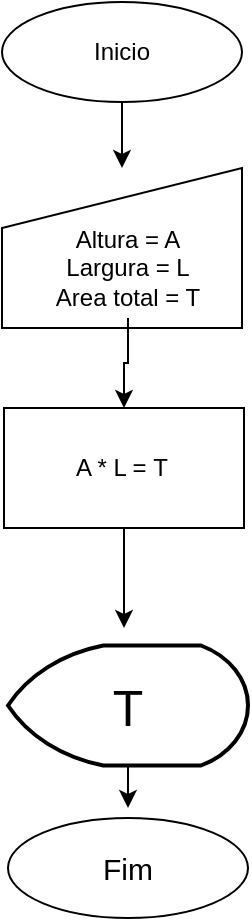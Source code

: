<mxfile version="20.8.10" type="device" pages="10"><diagram name="Exe: 1" id="74e2e168-ea6b-b213-b513-2b3c1d86103e"><mxGraphModel dx="1104" dy="509" grid="1" gridSize="10" guides="1" tooltips="1" connect="1" arrows="1" fold="1" page="1" pageScale="1" pageWidth="1100" pageHeight="850" background="none" math="0" shadow="0"><root><mxCell id="0"/><mxCell id="1" parent="0"/><mxCell id="bagkyBzuiw3Pg65J8tsZ-1" value="" style="ellipse;whiteSpace=wrap;html=1;" parent="1" vertex="1"><mxGeometry x="359" y="17" width="120" height="50" as="geometry"/></mxCell><mxCell id="bagkyBzuiw3Pg65J8tsZ-6" style="edgeStyle=orthogonalEdgeStyle;rounded=0;orthogonalLoop=1;jettySize=auto;html=1;" parent="1" edge="1"><mxGeometry relative="1" as="geometry"><mxPoint x="419" y="100" as="targetPoint"/><mxPoint x="419" y="67" as="sourcePoint"/></mxGeometry></mxCell><mxCell id="bagkyBzuiw3Pg65J8tsZ-4" value="Inicio" style="text;strokeColor=none;align=center;fillColor=none;html=1;verticalAlign=middle;whiteSpace=wrap;rounded=0;" parent="1" vertex="1"><mxGeometry x="389" y="27" width="60" height="30" as="geometry"/></mxCell><mxCell id="bagkyBzuiw3Pg65J8tsZ-5" value="&lt;br&gt;" style="shape=manualInput;whiteSpace=wrap;html=1;" parent="1" vertex="1"><mxGeometry x="359" y="100" width="120" height="80" as="geometry"/></mxCell><mxCell id="bagkyBzuiw3Pg65J8tsZ-9" style="edgeStyle=orthogonalEdgeStyle;rounded=0;orthogonalLoop=1;jettySize=auto;html=1;entryX=0.5;entryY=0;entryDx=0;entryDy=0;" parent="1" source="bagkyBzuiw3Pg65J8tsZ-7" target="bagkyBzuiw3Pg65J8tsZ-8" edge="1"><mxGeometry relative="1" as="geometry"/></mxCell><mxCell id="bagkyBzuiw3Pg65J8tsZ-7" value="Altura = A&lt;br&gt;Largura = L&lt;br&gt;Area total = T" style="text;strokeColor=none;align=center;fillColor=none;html=1;verticalAlign=middle;whiteSpace=wrap;rounded=0;" parent="1" vertex="1"><mxGeometry x="384" y="125" width="76" height="50" as="geometry"/></mxCell><mxCell id="bagkyBzuiw3Pg65J8tsZ-15" style="edgeStyle=orthogonalEdgeStyle;rounded=0;orthogonalLoop=1;jettySize=auto;html=1;fontSize=25;" parent="1" source="bagkyBzuiw3Pg65J8tsZ-8" edge="1"><mxGeometry relative="1" as="geometry"><mxPoint x="420" y="330" as="targetPoint"/></mxGeometry></mxCell><mxCell id="bagkyBzuiw3Pg65J8tsZ-8" value="" style="rounded=0;whiteSpace=wrap;html=1;" parent="1" vertex="1"><mxGeometry x="360" y="220" width="120" height="60" as="geometry"/></mxCell><mxCell id="bagkyBzuiw3Pg65J8tsZ-11" value="A * L =&amp;nbsp;T" style="text;strokeColor=none;align=center;fillColor=none;html=1;verticalAlign=middle;whiteSpace=wrap;rounded=0;" parent="1" vertex="1"><mxGeometry x="379" y="227.5" width="80" height="45" as="geometry"/></mxCell><mxCell id="pa647yddZO5Rb55Jh_Ok-3" style="edgeStyle=orthogonalEdgeStyle;rounded=0;orthogonalLoop=1;jettySize=auto;html=1;exitX=0.5;exitY=1;exitDx=0;exitDy=0;exitPerimeter=0;fontSize=15;" parent="1" source="bagkyBzuiw3Pg65J8tsZ-12" edge="1"><mxGeometry relative="1" as="geometry"><mxPoint x="422" y="420" as="targetPoint"/></mxGeometry></mxCell><mxCell id="bagkyBzuiw3Pg65J8tsZ-12" value="" style="strokeWidth=2;html=1;shape=mxgraph.flowchart.display;whiteSpace=wrap;" parent="1" vertex="1"><mxGeometry x="362" y="338.75" width="120" height="60" as="geometry"/></mxCell><mxCell id="bagkyBzuiw3Pg65J8tsZ-13" value="T" style="text;strokeColor=none;align=center;fillColor=none;html=1;verticalAlign=middle;whiteSpace=wrap;rounded=0;fontSize=25;" parent="1" vertex="1"><mxGeometry x="368" y="350" width="108" height="37.5" as="geometry"/></mxCell><mxCell id="bagkyBzuiw3Pg65J8tsZ-17" value="" style="ellipse;whiteSpace=wrap;html=1;fontSize=25;" parent="1" vertex="1"><mxGeometry x="362" y="425" width="120" height="50" as="geometry"/></mxCell><mxCell id="bagkyBzuiw3Pg65J8tsZ-18" value="Fim" style="text;strokeColor=none;align=center;fillColor=none;html=1;verticalAlign=middle;whiteSpace=wrap;rounded=0;fontSize=15;" parent="1" vertex="1"><mxGeometry x="392" y="435" width="60" height="30" as="geometry"/></mxCell></root></mxGraphModel></diagram><diagram name="Exe:2" id="jEGWFot2gE9kQyP9uKTZ"><mxGraphModel dx="1104" dy="509" grid="1" gridSize="10" guides="1" tooltips="1" connect="1" arrows="1" fold="1" page="1" pageScale="1" pageWidth="1100" pageHeight="850" background="none" math="0" shadow="0"><root><mxCell id="2Ncdl0qhsY4vyxEYNhfV-0"/><mxCell id="2Ncdl0qhsY4vyxEYNhfV-1" parent="2Ncdl0qhsY4vyxEYNhfV-0"/><mxCell id="2Ncdl0qhsY4vyxEYNhfV-2" value="" style="ellipse;whiteSpace=wrap;html=1;" parent="2Ncdl0qhsY4vyxEYNhfV-1" vertex="1"><mxGeometry x="359" y="17" width="120" height="50" as="geometry"/></mxCell><mxCell id="2Ncdl0qhsY4vyxEYNhfV-3" style="edgeStyle=orthogonalEdgeStyle;rounded=0;orthogonalLoop=1;jettySize=auto;html=1;" parent="2Ncdl0qhsY4vyxEYNhfV-1" edge="1"><mxGeometry relative="1" as="geometry"><mxPoint x="419" y="100" as="targetPoint"/><mxPoint x="419" y="67" as="sourcePoint"/></mxGeometry></mxCell><mxCell id="2Ncdl0qhsY4vyxEYNhfV-4" value="Inicio" style="text;strokeColor=none;align=center;fillColor=none;html=1;verticalAlign=middle;whiteSpace=wrap;rounded=0;" parent="2Ncdl0qhsY4vyxEYNhfV-1" vertex="1"><mxGeometry x="389" y="27" width="60" height="30" as="geometry"/></mxCell><mxCell id="2Ncdl0qhsY4vyxEYNhfV-5" value="&lt;br&gt;" style="shape=manualInput;whiteSpace=wrap;html=1;" parent="2Ncdl0qhsY4vyxEYNhfV-1" vertex="1"><mxGeometry x="359" y="100" width="120" height="80" as="geometry"/></mxCell><mxCell id="2Ncdl0qhsY4vyxEYNhfV-6" style="edgeStyle=orthogonalEdgeStyle;rounded=0;orthogonalLoop=1;jettySize=auto;html=1;entryX=0.5;entryY=0;entryDx=0;entryDy=0;" parent="2Ncdl0qhsY4vyxEYNhfV-1" source="2Ncdl0qhsY4vyxEYNhfV-7" target="2Ncdl0qhsY4vyxEYNhfV-9" edge="1"><mxGeometry relative="1" as="geometry"/></mxCell><mxCell id="2Ncdl0qhsY4vyxEYNhfV-7" value="Cavalo = C&lt;br&gt;Ferradura = F" style="text;strokeColor=none;align=center;fillColor=none;html=1;verticalAlign=middle;whiteSpace=wrap;rounded=0;" parent="2Ncdl0qhsY4vyxEYNhfV-1" vertex="1"><mxGeometry x="384" y="125" width="76" height="50" as="geometry"/></mxCell><mxCell id="2Ncdl0qhsY4vyxEYNhfV-8" style="edgeStyle=orthogonalEdgeStyle;rounded=0;orthogonalLoop=1;jettySize=auto;html=1;fontSize=25;" parent="2Ncdl0qhsY4vyxEYNhfV-1" source="2Ncdl0qhsY4vyxEYNhfV-9" edge="1"><mxGeometry relative="1" as="geometry"><mxPoint x="420" y="330" as="targetPoint"/></mxGeometry></mxCell><mxCell id="2Ncdl0qhsY4vyxEYNhfV-9" value="" style="rounded=0;whiteSpace=wrap;html=1;" parent="2Ncdl0qhsY4vyxEYNhfV-1" vertex="1"><mxGeometry x="360" y="220" width="120" height="60" as="geometry"/></mxCell><mxCell id="2Ncdl0qhsY4vyxEYNhfV-10" value="F = 4 * C" style="text;strokeColor=none;align=center;fillColor=none;html=1;verticalAlign=middle;whiteSpace=wrap;rounded=0;" parent="2Ncdl0qhsY4vyxEYNhfV-1" vertex="1"><mxGeometry x="379" y="227.5" width="80" height="45" as="geometry"/></mxCell><mxCell id="utS-F6L4xx30omIAT91t-0" style="edgeStyle=orthogonalEdgeStyle;rounded=0;orthogonalLoop=1;jettySize=auto;html=1;exitX=0.5;exitY=1;exitDx=0;exitDy=0;exitPerimeter=0;entryX=0.5;entryY=0;entryDx=0;entryDy=0;fontSize=15;" parent="2Ncdl0qhsY4vyxEYNhfV-1" source="2Ncdl0qhsY4vyxEYNhfV-11" target="2Ncdl0qhsY4vyxEYNhfV-13" edge="1"><mxGeometry relative="1" as="geometry"/></mxCell><mxCell id="2Ncdl0qhsY4vyxEYNhfV-11" value="" style="strokeWidth=2;html=1;shape=mxgraph.flowchart.display;whiteSpace=wrap;" parent="2Ncdl0qhsY4vyxEYNhfV-1" vertex="1"><mxGeometry x="362" y="338.75" width="120" height="60" as="geometry"/></mxCell><mxCell id="2Ncdl0qhsY4vyxEYNhfV-12" value="F" style="text;strokeColor=none;align=center;fillColor=none;html=1;verticalAlign=middle;whiteSpace=wrap;rounded=0;fontSize=25;" parent="2Ncdl0qhsY4vyxEYNhfV-1" vertex="1"><mxGeometry x="368" y="350" width="108" height="37.5" as="geometry"/></mxCell><mxCell id="2Ncdl0qhsY4vyxEYNhfV-13" value="" style="ellipse;whiteSpace=wrap;html=1;fontSize=25;" parent="2Ncdl0qhsY4vyxEYNhfV-1" vertex="1"><mxGeometry x="362" y="425" width="120" height="50" as="geometry"/></mxCell><mxCell id="2Ncdl0qhsY4vyxEYNhfV-14" value="Fim" style="text;strokeColor=none;align=center;fillColor=none;html=1;verticalAlign=middle;whiteSpace=wrap;rounded=0;fontSize=15;" parent="2Ncdl0qhsY4vyxEYNhfV-1" vertex="1"><mxGeometry x="392" y="435" width="60" height="30" as="geometry"/></mxCell></root></mxGraphModel></diagram><diagram name="Exe:3" id="2d99g9OtXj_mVqv5DFop"><mxGraphModel dx="1104" dy="509" grid="1" gridSize="10" guides="1" tooltips="1" connect="1" arrows="1" fold="1" page="1" pageScale="1" pageWidth="1100" pageHeight="850" background="none" math="0" shadow="0"><root><mxCell id="9idzjBJLNEfDM-dKZWqv-0"/><mxCell id="9idzjBJLNEfDM-dKZWqv-1" parent="9idzjBJLNEfDM-dKZWqv-0"/><mxCell id="9idzjBJLNEfDM-dKZWqv-2" value="" style="ellipse;whiteSpace=wrap;html=1;" parent="9idzjBJLNEfDM-dKZWqv-1" vertex="1"><mxGeometry x="359" y="17" width="120" height="50" as="geometry"/></mxCell><mxCell id="9idzjBJLNEfDM-dKZWqv-3" style="edgeStyle=orthogonalEdgeStyle;rounded=0;orthogonalLoop=1;jettySize=auto;html=1;" parent="9idzjBJLNEfDM-dKZWqv-1" edge="1"><mxGeometry relative="1" as="geometry"><mxPoint x="419" y="100" as="targetPoint"/><mxPoint x="419" y="67" as="sourcePoint"/></mxGeometry></mxCell><mxCell id="9idzjBJLNEfDM-dKZWqv-4" value="Inicio" style="text;strokeColor=none;align=center;fillColor=none;html=1;verticalAlign=middle;whiteSpace=wrap;rounded=0;" parent="9idzjBJLNEfDM-dKZWqv-1" vertex="1"><mxGeometry x="389" y="27" width="60" height="30" as="geometry"/></mxCell><mxCell id="9idzjBJLNEfDM-dKZWqv-5" value="&lt;br&gt;" style="shape=manualInput;whiteSpace=wrap;html=1;" parent="9idzjBJLNEfDM-dKZWqv-1" vertex="1"><mxGeometry x="359" y="100" width="120" height="80" as="geometry"/></mxCell><mxCell id="9idzjBJLNEfDM-dKZWqv-6" style="edgeStyle=orthogonalEdgeStyle;rounded=0;orthogonalLoop=1;jettySize=auto;html=1;entryX=0.5;entryY=0;entryDx=0;entryDy=0;" parent="9idzjBJLNEfDM-dKZWqv-1" source="9idzjBJLNEfDM-dKZWqv-7" target="9idzjBJLNEfDM-dKZWqv-9" edge="1"><mxGeometry relative="1" as="geometry"/></mxCell><mxCell id="9idzjBJLNEfDM-dKZWqv-7" value="Dias = D&lt;br&gt;Anos = A&lt;br&gt;Variável = V" style="text;strokeColor=none;align=center;fillColor=none;html=1;verticalAlign=middle;whiteSpace=wrap;rounded=0;" parent="9idzjBJLNEfDM-dKZWqv-1" vertex="1"><mxGeometry x="384" y="125" width="76" height="50" as="geometry"/></mxCell><mxCell id="9idzjBJLNEfDM-dKZWqv-8" style="edgeStyle=orthogonalEdgeStyle;rounded=0;orthogonalLoop=1;jettySize=auto;html=1;fontSize=25;" parent="9idzjBJLNEfDM-dKZWqv-1" source="9idzjBJLNEfDM-dKZWqv-9" edge="1"><mxGeometry relative="1" as="geometry"><mxPoint x="420" y="330" as="targetPoint"/></mxGeometry></mxCell><mxCell id="9idzjBJLNEfDM-dKZWqv-9" value="" style="rounded=0;whiteSpace=wrap;html=1;" parent="9idzjBJLNEfDM-dKZWqv-1" vertex="1"><mxGeometry x="360" y="220" width="120" height="60" as="geometry"/></mxCell><mxCell id="9idzjBJLNEfDM-dKZWqv-10" value="A&amp;nbsp; = 365 * V&amp;nbsp;" style="text;strokeColor=none;align=center;fillColor=none;html=1;verticalAlign=middle;whiteSpace=wrap;rounded=0;" parent="9idzjBJLNEfDM-dKZWqv-1" vertex="1"><mxGeometry x="379" y="227.5" width="80" height="45" as="geometry"/></mxCell><mxCell id="rTfekCOQUxYyhui4VgSF-0" style="edgeStyle=orthogonalEdgeStyle;rounded=0;orthogonalLoop=1;jettySize=auto;html=1;exitX=0.5;exitY=1;exitDx=0;exitDy=0;exitPerimeter=0;fontSize=15;" parent="9idzjBJLNEfDM-dKZWqv-1" source="9idzjBJLNEfDM-dKZWqv-11" edge="1"><mxGeometry relative="1" as="geometry"><mxPoint x="422" y="420" as="targetPoint"/></mxGeometry></mxCell><mxCell id="9idzjBJLNEfDM-dKZWqv-11" value="" style="strokeWidth=2;html=1;shape=mxgraph.flowchart.display;whiteSpace=wrap;" parent="9idzjBJLNEfDM-dKZWqv-1" vertex="1"><mxGeometry x="362" y="338.75" width="120" height="60" as="geometry"/></mxCell><mxCell id="9idzjBJLNEfDM-dKZWqv-12" value="A" style="text;strokeColor=none;align=center;fillColor=none;html=1;verticalAlign=middle;whiteSpace=wrap;rounded=0;fontSize=25;" parent="9idzjBJLNEfDM-dKZWqv-1" vertex="1"><mxGeometry x="368" y="350" width="108" height="37.5" as="geometry"/></mxCell><mxCell id="9idzjBJLNEfDM-dKZWqv-13" value="" style="ellipse;whiteSpace=wrap;html=1;fontSize=25;" parent="9idzjBJLNEfDM-dKZWqv-1" vertex="1"><mxGeometry x="362" y="425" width="120" height="50" as="geometry"/></mxCell><mxCell id="9idzjBJLNEfDM-dKZWqv-14" value="Fim" style="text;strokeColor=none;align=center;fillColor=none;html=1;verticalAlign=middle;whiteSpace=wrap;rounded=0;fontSize=15;" parent="9idzjBJLNEfDM-dKZWqv-1" vertex="1"><mxGeometry x="392" y="435" width="60" height="30" as="geometry"/></mxCell></root></mxGraphModel></diagram><diagram name="Exe:4" id="RqjlknpezorTjLmVOXs7"><mxGraphModel dx="1104" dy="1359" grid="1" gridSize="10" guides="1" tooltips="1" connect="1" arrows="1" fold="1" page="1" pageScale="1" pageWidth="1100" pageHeight="850" background="none" math="0" shadow="0"><root><mxCell id="NFvLZRjrH8Bjjrt7BQSO-0"/><mxCell id="NFvLZRjrH8Bjjrt7BQSO-1" parent="NFvLZRjrH8Bjjrt7BQSO-0"/><mxCell id="NFvLZRjrH8Bjjrt7BQSO-2" value="" style="ellipse;whiteSpace=wrap;html=1;" parent="NFvLZRjrH8Bjjrt7BQSO-1" vertex="1"><mxGeometry x="359" y="17" width="120" height="50" as="geometry"/></mxCell><mxCell id="NFvLZRjrH8Bjjrt7BQSO-3" style="edgeStyle=orthogonalEdgeStyle;rounded=0;orthogonalLoop=1;jettySize=auto;html=1;" parent="NFvLZRjrH8Bjjrt7BQSO-1" edge="1"><mxGeometry relative="1" as="geometry"><mxPoint x="419" y="100" as="targetPoint"/><mxPoint x="419" y="67" as="sourcePoint"/></mxGeometry></mxCell><mxCell id="NFvLZRjrH8Bjjrt7BQSO-4" value="Inicio" style="text;strokeColor=none;align=center;fillColor=none;html=1;verticalAlign=middle;whiteSpace=wrap;rounded=0;" parent="NFvLZRjrH8Bjjrt7BQSO-1" vertex="1"><mxGeometry x="389" y="27" width="60" height="30" as="geometry"/></mxCell><mxCell id="NFvLZRjrH8Bjjrt7BQSO-5" value="&lt;br&gt;" style="shape=manualInput;whiteSpace=wrap;html=1;" parent="NFvLZRjrH8Bjjrt7BQSO-1" vertex="1"><mxGeometry x="359" y="100" width="120" height="80" as="geometry"/></mxCell><mxCell id="NFvLZRjrH8Bjjrt7BQSO-6" style="edgeStyle=orthogonalEdgeStyle;rounded=0;orthogonalLoop=1;jettySize=auto;html=1;entryX=0.5;entryY=0;entryDx=0;entryDy=0;" parent="NFvLZRjrH8Bjjrt7BQSO-1" source="NFvLZRjrH8Bjjrt7BQSO-7" target="NFvLZRjrH8Bjjrt7BQSO-9" edge="1"><mxGeometry relative="1" as="geometry"/></mxCell><mxCell id="NFvLZRjrH8Bjjrt7BQSO-7" value="Idade" style="text;strokeColor=none;align=center;fillColor=none;html=1;verticalAlign=middle;whiteSpace=wrap;rounded=0;" parent="NFvLZRjrH8Bjjrt7BQSO-1" vertex="1"><mxGeometry x="374" y="123" width="90" height="50" as="geometry"/></mxCell><mxCell id="NFvLZRjrH8Bjjrt7BQSO-9" value="" style="rounded=0;whiteSpace=wrap;html=1;" parent="NFvLZRjrH8Bjjrt7BQSO-1" vertex="1"><mxGeometry x="362" y="212.5" width="120" height="60" as="geometry"/></mxCell><mxCell id="GcT64NAsU7UpsxwFWggF-7" style="edgeStyle=orthogonalEdgeStyle;rounded=0;orthogonalLoop=1;jettySize=auto;html=1;fontSize=15;" parent="NFvLZRjrH8Bjjrt7BQSO-1" source="NFvLZRjrH8Bjjrt7BQSO-10" edge="1"><mxGeometry relative="1" as="geometry"><mxPoint x="422" y="310" as="targetPoint"/></mxGeometry></mxCell><mxCell id="NFvLZRjrH8Bjjrt7BQSO-10" value="D = V * I" style="text;strokeColor=none;align=center;fillColor=none;html=1;verticalAlign=middle;whiteSpace=wrap;rounded=0;" parent="NFvLZRjrH8Bjjrt7BQSO-1" vertex="1"><mxGeometry x="382" y="220" width="80" height="45" as="geometry"/></mxCell><mxCell id="GcT64NAsU7UpsxwFWggF-4" style="edgeStyle=orthogonalEdgeStyle;rounded=0;orthogonalLoop=1;jettySize=auto;html=1;fontSize=15;" parent="NFvLZRjrH8Bjjrt7BQSO-1" source="NFvLZRjrH8Bjjrt7BQSO-12" edge="1"><mxGeometry relative="1" as="geometry"><mxPoint x="419" y="530" as="targetPoint"/></mxGeometry></mxCell><mxCell id="NFvLZRjrH8Bjjrt7BQSO-12" value="" style="strokeWidth=2;html=1;shape=mxgraph.flowchart.display;whiteSpace=wrap;" parent="NFvLZRjrH8Bjjrt7BQSO-1" vertex="1"><mxGeometry x="359" y="425" width="120" height="60" as="geometry"/></mxCell><mxCell id="NFvLZRjrH8Bjjrt7BQSO-13" value="I|D|M" style="text;strokeColor=none;align=center;fillColor=none;html=1;verticalAlign=middle;whiteSpace=wrap;rounded=0;fontSize=25;" parent="NFvLZRjrH8Bjjrt7BQSO-1" vertex="1"><mxGeometry x="371" y="436.25" width="108" height="37.5" as="geometry"/></mxCell><mxCell id="NFvLZRjrH8Bjjrt7BQSO-14" value="" style="ellipse;whiteSpace=wrap;html=1;fontSize=25;" parent="NFvLZRjrH8Bjjrt7BQSO-1" vertex="1"><mxGeometry x="362" y="540" width="120" height="50" as="geometry"/></mxCell><mxCell id="NFvLZRjrH8Bjjrt7BQSO-15" value="Fim" style="text;strokeColor=none;align=center;fillColor=none;html=1;verticalAlign=middle;whiteSpace=wrap;rounded=0;fontSize=15;" parent="NFvLZRjrH8Bjjrt7BQSO-1" vertex="1"><mxGeometry x="389" y="550" width="60" height="30" as="geometry"/></mxCell><mxCell id="GcT64NAsU7UpsxwFWggF-6" style="edgeStyle=orthogonalEdgeStyle;rounded=0;orthogonalLoop=1;jettySize=auto;html=1;fontSize=15;" parent="NFvLZRjrH8Bjjrt7BQSO-1" source="GcT64NAsU7UpsxwFWggF-0" edge="1"><mxGeometry relative="1" as="geometry"><mxPoint x="431" y="420" as="targetPoint"/></mxGeometry></mxCell><mxCell id="GcT64NAsU7UpsxwFWggF-0" value="" style="rounded=0;whiteSpace=wrap;html=1;" parent="NFvLZRjrH8Bjjrt7BQSO-1" vertex="1"><mxGeometry x="371" y="320" width="120" height="60" as="geometry"/></mxCell><mxCell id="GcT64NAsU7UpsxwFWggF-3" value="M = V * I" style="text;strokeColor=none;align=center;fillColor=none;html=1;verticalAlign=middle;whiteSpace=wrap;rounded=0;fontSize=15;" parent="NFvLZRjrH8Bjjrt7BQSO-1" vertex="1"><mxGeometry x="375.5" y="335" width="111" height="30" as="geometry"/></mxCell><mxCell id="GcT64NAsU7UpsxwFWggF-8" value="&amp;nbsp;Idade = I&lt;br&gt;Meses = M&lt;br&gt;Dias = D&lt;br&gt;Variavéis = V" style="text;strokeColor=none;align=center;fillColor=none;html=1;verticalAlign=middle;whiteSpace=wrap;rounded=0;fontSize=15;" parent="NFvLZRjrH8Bjjrt7BQSO-1" vertex="1"><mxGeometry x="630" y="-10" width="160" height="140" as="geometry"/></mxCell></root></mxGraphModel></diagram><diagram name="Exe:5" id="-pSPj2C_NZFi-1-rqetA"><mxGraphModel dx="1104" dy="509" grid="1" gridSize="10" guides="1" tooltips="1" connect="1" arrows="1" fold="1" page="1" pageScale="1" pageWidth="1100" pageHeight="850" background="none" math="0" shadow="0"><root><mxCell id="aSVkTwUoU8rWfWJhmQmO-0"/><mxCell id="aSVkTwUoU8rWfWJhmQmO-1" parent="aSVkTwUoU8rWfWJhmQmO-0"/><mxCell id="aSVkTwUoU8rWfWJhmQmO-2" value="" style="ellipse;whiteSpace=wrap;html=1;" parent="aSVkTwUoU8rWfWJhmQmO-1" vertex="1"><mxGeometry x="359" y="17" width="120" height="50" as="geometry"/></mxCell><mxCell id="aSVkTwUoU8rWfWJhmQmO-3" style="edgeStyle=orthogonalEdgeStyle;rounded=0;orthogonalLoop=1;jettySize=auto;html=1;" parent="aSVkTwUoU8rWfWJhmQmO-1" edge="1"><mxGeometry relative="1" as="geometry"><mxPoint x="419" y="100" as="targetPoint"/><mxPoint x="419" y="67" as="sourcePoint"/></mxGeometry></mxCell><mxCell id="aSVkTwUoU8rWfWJhmQmO-4" value="Inicio" style="text;strokeColor=none;align=center;fillColor=none;html=1;verticalAlign=middle;whiteSpace=wrap;rounded=0;" parent="aSVkTwUoU8rWfWJhmQmO-1" vertex="1"><mxGeometry x="389" y="27" width="60" height="30" as="geometry"/></mxCell><mxCell id="G3LNBEkmbYKrpbvbXWxf-1" style="edgeStyle=orthogonalEdgeStyle;rounded=0;orthogonalLoop=1;jettySize=auto;html=1;" parent="aSVkTwUoU8rWfWJhmQmO-1" source="aSVkTwUoU8rWfWJhmQmO-5" target="aSVkTwUoU8rWfWJhmQmO-8" edge="1"><mxGeometry relative="1" as="geometry"/></mxCell><mxCell id="aSVkTwUoU8rWfWJhmQmO-5" value="&lt;br&gt;" style="shape=manualInput;whiteSpace=wrap;html=1;" parent="aSVkTwUoU8rWfWJhmQmO-1" vertex="1"><mxGeometry x="341.5" y="90" width="149" height="120" as="geometry"/></mxCell><mxCell id="aSVkTwUoU8rWfWJhmQmO-7" value="&amp;nbsp;&quot;nota1,nota2,nota3&quot;" style="text;strokeColor=none;align=center;fillColor=none;html=1;verticalAlign=middle;whiteSpace=wrap;rounded=0;fontSize=16;" parent="aSVkTwUoU8rWfWJhmQmO-1" vertex="1"><mxGeometry x="343" y="130" width="146" height="62" as="geometry"/></mxCell><mxCell id="G3LNBEkmbYKrpbvbXWxf-5" style="edgeStyle=orthogonalEdgeStyle;rounded=0;orthogonalLoop=1;jettySize=auto;html=1;exitX=0.5;exitY=1;exitDx=0;exitDy=0;entryX=0.5;entryY=0;entryDx=0;entryDy=0;entryPerimeter=0;fontSize=14;" parent="aSVkTwUoU8rWfWJhmQmO-1" source="aSVkTwUoU8rWfWJhmQmO-8" target="G3LNBEkmbYKrpbvbXWxf-4" edge="1"><mxGeometry relative="1" as="geometry"/></mxCell><mxCell id="aSVkTwUoU8rWfWJhmQmO-8" value="" style="rounded=0;whiteSpace=wrap;html=1;" parent="aSVkTwUoU8rWfWJhmQmO-1" vertex="1"><mxGeometry x="335.5" y="250" width="161" height="80" as="geometry"/></mxCell><mxCell id="aSVkTwUoU8rWfWJhmQmO-10" value="media&amp;lt;-((nota1*2)+(nota2*3)+(nota3*5))/10" style="text;strokeColor=none;align=center;fillColor=none;html=1;verticalAlign=middle;whiteSpace=wrap;rounded=0;fontSize=14;" parent="aSVkTwUoU8rWfWJhmQmO-1" vertex="1"><mxGeometry x="341" y="260" width="151" height="60" as="geometry"/></mxCell><mxCell id="aSVkTwUoU8rWfWJhmQmO-14" value="" style="ellipse;whiteSpace=wrap;html=1;fontSize=25;" parent="aSVkTwUoU8rWfWJhmQmO-1" vertex="1"><mxGeometry x="362" y="419" width="120" height="50" as="geometry"/></mxCell><mxCell id="aSVkTwUoU8rWfWJhmQmO-15" value="Fim" style="text;strokeColor=none;align=center;fillColor=none;html=1;verticalAlign=middle;whiteSpace=wrap;rounded=0;fontSize=15;" parent="aSVkTwUoU8rWfWJhmQmO-1" vertex="1"><mxGeometry x="392" y="432" width="60" height="30" as="geometry"/></mxCell><mxCell id="G3LNBEkmbYKrpbvbXWxf-6" style="edgeStyle=orthogonalEdgeStyle;rounded=0;orthogonalLoop=1;jettySize=auto;html=1;exitX=0.5;exitY=1;exitDx=0;exitDy=0;exitPerimeter=0;entryX=0.5;entryY=0;entryDx=0;entryDy=0;fontSize=14;" parent="aSVkTwUoU8rWfWJhmQmO-1" source="G3LNBEkmbYKrpbvbXWxf-4" target="aSVkTwUoU8rWfWJhmQmO-14" edge="1"><mxGeometry relative="1" as="geometry"/></mxCell><mxCell id="G3LNBEkmbYKrpbvbXWxf-4" value="" style="strokeWidth=2;html=1;shape=mxgraph.flowchart.display;whiteSpace=wrap;fontSize=14;" parent="aSVkTwUoU8rWfWJhmQmO-1" vertex="1"><mxGeometry x="366" y="350" width="100" height="60" as="geometry"/></mxCell><mxCell id="G3LNBEkmbYKrpbvbXWxf-7" value="media&lt;br style=&quot;font-size: 10px;&quot;&gt;&quot;nota1,nota2,nota3&quot;" style="text;strokeColor=none;align=center;fillColor=none;html=1;verticalAlign=middle;whiteSpace=wrap;rounded=0;fontSize=10;" parent="aSVkTwUoU8rWfWJhmQmO-1" vertex="1"><mxGeometry x="355" y="362" width="123.5" height="30" as="geometry"/></mxCell></root></mxGraphModel></diagram><diagram id="G_sHYSn8MqQ-J1Bq2nTM" name="Exe:6"><mxGraphModel dx="1931" dy="509" grid="1" gridSize="10" guides="1" tooltips="1" connect="1" arrows="1" fold="1" page="1" pageScale="1" pageWidth="827" pageHeight="1169" math="0" shadow="0"><root><mxCell id="0"/><mxCell id="1" parent="0"/><mxCell id="aun0DaYl4cTW_LadHmqy-1" value="" style="ellipse;whiteSpace=wrap;html=1;fontSize=10;" parent="1" vertex="1"><mxGeometry x="330" y="50" width="140" height="50" as="geometry"/></mxCell><mxCell id="AfJb2yC1VkfiVMq18KFt-1" style="edgeStyle=orthogonalEdgeStyle;rounded=0;orthogonalLoop=1;jettySize=auto;html=1;strokeColor=#182E3E;fontColor=#1A1A1A;" edge="1" parent="1"><mxGeometry relative="1" as="geometry"><mxPoint x="400" y="100" as="sourcePoint"/><mxPoint x="400" y="140" as="targetPoint"/></mxGeometry></mxCell><mxCell id="gdWYonrFiVvTrsMK7cFt-2" value="inicio" style="text;strokeColor=none;align=center;fillColor=none;html=1;verticalAlign=middle;whiteSpace=wrap;rounded=0;fontSize=18;" parent="1" vertex="1"><mxGeometry x="370" y="60" width="60" height="30" as="geometry"/></mxCell><mxCell id="gdWYonrFiVvTrsMK7cFt-6" style="edgeStyle=orthogonalEdgeStyle;rounded=0;orthogonalLoop=1;jettySize=auto;html=1;fontSize=10;startArrow=none;" parent="1" source="gdWYonrFiVvTrsMK7cFt-10" edge="1"><mxGeometry relative="1" as="geometry"><mxPoint x="160" y="320" as="targetPoint"/><Array as="points"><mxPoint x="160" y="240"/><mxPoint x="160" y="240"/></Array></mxGeometry></mxCell><mxCell id="gdWYonrFiVvTrsMK7cFt-8" style="edgeStyle=orthogonalEdgeStyle;rounded=0;orthogonalLoop=1;jettySize=auto;html=1;fontSize=10;startArrow=none;" parent="1" source="gdWYonrFiVvTrsMK7cFt-9" edge="1"><mxGeometry relative="1" as="geometry"><mxPoint x="640" y="440" as="targetPoint"/></mxGeometry></mxCell><mxCell id="gdWYonrFiVvTrsMK7cFt-4" value="" style="html=1;whiteSpace=wrap;aspect=fixed;shape=isoRectangle;fontSize=10;" parent="1" vertex="1"><mxGeometry x="325" y="212" width="150" height="90" as="geometry"/></mxCell><mxCell id="gdWYonrFiVvTrsMK7cFt-11" value="idade &amp;gt;= 5 &amp;amp;&amp;amp; &lt;br&gt;idade &amp;lt;=10" style="text;strokeColor=none;align=center;fillColor=none;html=1;verticalAlign=middle;whiteSpace=wrap;rounded=0;fontSize=13;" parent="1" vertex="1"><mxGeometry x="333" y="241" width="130" height="30" as="geometry"/></mxCell><mxCell id="WSHlIrDlkDZSrQBsH3az-8" style="edgeStyle=orthogonalEdgeStyle;rounded=0;orthogonalLoop=1;jettySize=auto;html=1;fontSize=14;" parent="1" source="WSHlIrDlkDZSrQBsH3az-4" edge="1"><mxGeometry relative="1" as="geometry"><mxPoint x="637" y="540" as="targetPoint"/></mxGeometry></mxCell><mxCell id="WSHlIrDlkDZSrQBsH3az-4" value="" style="strokeWidth=2;html=1;shape=mxgraph.flowchart.display;whiteSpace=wrap;fontSize=14;" parent="1" vertex="1"><mxGeometry x="587" y="450" width="100" height="60" as="geometry"/></mxCell><mxCell id="WSHlIrDlkDZSrQBsH3az-5" value="idade=&lt;br&gt;infatil" style="text;strokeColor=none;align=center;fillColor=none;html=1;verticalAlign=middle;whiteSpace=wrap;rounded=0;fontSize=21;" parent="1" vertex="1"><mxGeometry x="575" y="465" width="130" height="30" as="geometry"/></mxCell><mxCell id="WSHlIrDlkDZSrQBsH3az-6" value="" style="ellipse;whiteSpace=wrap;html=1;fontSize=10;" parent="1" vertex="1"><mxGeometry x="570" y="550" width="140" height="50" as="geometry"/></mxCell><mxCell id="WSHlIrDlkDZSrQBsH3az-10" value="fim" style="text;strokeColor=none;align=center;fillColor=none;html=1;verticalAlign=middle;whiteSpace=wrap;rounded=0;fontSize=30;" parent="1" vertex="1"><mxGeometry x="572" y="560" width="130" height="30" as="geometry"/></mxCell><mxCell id="WSHlIrDlkDZSrQBsH3az-11" value="" style="html=1;whiteSpace=wrap;aspect=fixed;shape=isoRectangle;fontSize=10;" parent="1" vertex="1"><mxGeometry x="85" y="320" width="150" height="90" as="geometry"/></mxCell><mxCell id="WSHlIrDlkDZSrQBsH3az-15" style="edgeStyle=orthogonalEdgeStyle;rounded=0;orthogonalLoop=1;jettySize=auto;html=1;fontSize=14;startArrow=none;" parent="1" source="WSHlIrDlkDZSrQBsH3az-16" edge="1"><mxGeometry relative="1" as="geometry"><mxPoint x="-30" y="640" as="targetPoint"/><Array as="points"><mxPoint x="-30" y="365"/></Array></mxGeometry></mxCell><mxCell id="WSHlIrDlkDZSrQBsH3az-12" value="idade &amp;gt;=11 &amp;amp;&amp;amp;&lt;br style=&quot;font-size: 14px;&quot;&gt;idade &amp;lt;=18" style="text;strokeColor=none;align=center;fillColor=none;html=1;verticalAlign=middle;whiteSpace=wrap;rounded=0;fontSize=14;" parent="1" vertex="1"><mxGeometry x="95" y="336" width="130" height="60" as="geometry"/></mxCell><mxCell id="WSHlIrDlkDZSrQBsH3az-17" value="" style="edgeStyle=orthogonalEdgeStyle;rounded=0;orthogonalLoop=1;jettySize=auto;html=1;fontSize=14;endArrow=none;" parent="1" edge="1"><mxGeometry relative="1" as="geometry"><mxPoint y="365" as="targetPoint"/><mxPoint x="85" y="365" as="sourcePoint"/><Array as="points"/></mxGeometry></mxCell><mxCell id="WSHlIrDlkDZSrQBsH3az-16" value="N" style="text;strokeColor=none;align=center;fillColor=none;html=1;verticalAlign=middle;whiteSpace=wrap;rounded=0;fontSize=18;" parent="1" vertex="1"><mxGeometry x="-50" y="350" width="60" height="30" as="geometry"/></mxCell><mxCell id="WSHlIrDlkDZSrQBsH3az-18" value="" style="edgeStyle=orthogonalEdgeStyle;rounded=0;orthogonalLoop=1;jettySize=auto;html=1;fontSize=14;endArrow=none;" parent="1" target="WSHlIrDlkDZSrQBsH3az-14" edge="1"><mxGeometry relative="1" as="geometry"><mxPoint x="400" y="480" as="targetPoint"/><mxPoint x="233" y="365" as="sourcePoint"/></mxGeometry></mxCell><mxCell id="WSHlIrDlkDZSrQBsH3az-21" style="edgeStyle=orthogonalEdgeStyle;rounded=0;orthogonalLoop=1;jettySize=auto;html=1;fontSize=14;" parent="1" source="WSHlIrDlkDZSrQBsH3az-14" edge="1"><mxGeometry relative="1" as="geometry"><mxPoint x="398" y="630" as="targetPoint"/></mxGeometry></mxCell><mxCell id="WSHlIrDlkDZSrQBsH3az-14" value="S" style="text;strokeColor=none;align=center;fillColor=none;html=1;verticalAlign=middle;whiteSpace=wrap;rounded=0;fontSize=18;" parent="1" vertex="1"><mxGeometry x="368" y="350" width="60" height="30" as="geometry"/></mxCell><mxCell id="WSHlIrDlkDZSrQBsH3az-19" value="" style="edgeStyle=orthogonalEdgeStyle;rounded=0;orthogonalLoop=1;jettySize=auto;html=1;fontSize=10;endArrow=none;" parent="1" source="gdWYonrFiVvTrsMK7cFt-4" target="gdWYonrFiVvTrsMK7cFt-10" edge="1"><mxGeometry relative="1" as="geometry"><mxPoint x="160" y="320" as="targetPoint"/><mxPoint x="325" y="195" as="sourcePoint"/></mxGeometry></mxCell><mxCell id="gdWYonrFiVvTrsMK7cFt-10" value="N" style="text;strokeColor=none;align=center;fillColor=none;html=1;verticalAlign=middle;whiteSpace=wrap;rounded=0;fontSize=18;" parent="1" vertex="1"><mxGeometry x="140" y="242" width="60" height="30" as="geometry"/></mxCell><mxCell id="WSHlIrDlkDZSrQBsH3az-20" value="" style="edgeStyle=orthogonalEdgeStyle;rounded=0;orthogonalLoop=1;jettySize=auto;html=1;fontSize=10;endArrow=none;" parent="1" source="gdWYonrFiVvTrsMK7cFt-4" target="gdWYonrFiVvTrsMK7cFt-9" edge="1"><mxGeometry relative="1" as="geometry"><mxPoint x="640" y="320" as="targetPoint"/><mxPoint x="475" y="195" as="sourcePoint"/></mxGeometry></mxCell><mxCell id="gdWYonrFiVvTrsMK7cFt-9" value="S" style="text;strokeColor=none;align=center;fillColor=none;html=1;verticalAlign=middle;whiteSpace=wrap;rounded=0;fontSize=18;" parent="1" vertex="1"><mxGeometry x="610" y="242" width="60" height="30" as="geometry"/></mxCell><mxCell id="WSHlIrDlkDZSrQBsH3az-31" style="edgeStyle=orthogonalEdgeStyle;rounded=0;orthogonalLoop=1;jettySize=auto;html=1;fontSize=21;" parent="1" source="WSHlIrDlkDZSrQBsH3az-25" edge="1"><mxGeometry relative="1" as="geometry"><mxPoint x="400" y="780" as="targetPoint"/></mxGeometry></mxCell><mxCell id="WSHlIrDlkDZSrQBsH3az-25" value="" style="strokeWidth=2;html=1;shape=mxgraph.flowchart.display;whiteSpace=wrap;fontSize=14;" parent="1" vertex="1"><mxGeometry x="350" y="640" width="100" height="60" as="geometry"/></mxCell><mxCell id="WSHlIrDlkDZSrQBsH3az-27" value="idade=&lt;br&gt;Junivenil" style="text;strokeColor=none;align=center;fillColor=none;html=1;verticalAlign=middle;whiteSpace=wrap;rounded=0;fontSize=18;" parent="1" vertex="1"><mxGeometry x="337" y="655" width="130" height="30" as="geometry"/></mxCell><mxCell id="WSHlIrDlkDZSrQBsH3az-32" value="" style="ellipse;whiteSpace=wrap;html=1;fontSize=10;" parent="1" vertex="1"><mxGeometry x="332" y="780" width="140" height="50" as="geometry"/></mxCell><mxCell id="WSHlIrDlkDZSrQBsH3az-33" value="fim" style="text;strokeColor=none;align=center;fillColor=none;html=1;verticalAlign=middle;whiteSpace=wrap;rounded=0;fontSize=30;" parent="1" vertex="1"><mxGeometry x="335" y="790" width="130" height="30" as="geometry"/></mxCell><mxCell id="WSHlIrDlkDZSrQBsH3az-36" style="edgeStyle=orthogonalEdgeStyle;rounded=0;orthogonalLoop=1;jettySize=auto;html=1;fontSize=21;" parent="1" source="WSHlIrDlkDZSrQBsH3az-34" edge="1"><mxGeometry relative="1" as="geometry"><mxPoint x="-30" y="810" as="targetPoint"/></mxGeometry></mxCell><mxCell id="WSHlIrDlkDZSrQBsH3az-34" value="" style="strokeWidth=2;html=1;shape=mxgraph.flowchart.display;whiteSpace=wrap;fontSize=14;" parent="1" vertex="1"><mxGeometry x="-80" y="650" width="100" height="60" as="geometry"/></mxCell><mxCell id="WSHlIrDlkDZSrQBsH3az-35" value="idade=&lt;br&gt;Adulto" style="text;strokeColor=none;align=center;fillColor=none;html=1;verticalAlign=middle;whiteSpace=wrap;rounded=0;fontSize=18;" parent="1" vertex="1"><mxGeometry x="-93" y="665" width="130" height="30" as="geometry"/></mxCell><mxCell id="WSHlIrDlkDZSrQBsH3az-37" value="" style="ellipse;whiteSpace=wrap;html=1;fontSize=10;" parent="1" vertex="1"><mxGeometry x="-100.5" y="820" width="140" height="50" as="geometry"/></mxCell><mxCell id="WSHlIrDlkDZSrQBsH3az-38" value="fim" style="text;strokeColor=none;align=center;fillColor=none;html=1;verticalAlign=middle;whiteSpace=wrap;rounded=0;fontSize=30;" parent="1" vertex="1"><mxGeometry x="-95" y="830" width="130" height="30" as="geometry"/></mxCell><mxCell id="WSHlIrDlkDZSrQBsH3az-39" style="edgeStyle=orthogonalEdgeStyle;rounded=0;orthogonalLoop=1;jettySize=auto;html=1;exitX=0.5;exitY=0;exitDx=0;exitDy=0;entryX=0.5;entryY=0.333;entryDx=0;entryDy=0;entryPerimeter=0;fontSize=21;" parent="1" source="gdWYonrFiVvTrsMK7cFt-9" target="gdWYonrFiVvTrsMK7cFt-9" edge="1"><mxGeometry relative="1" as="geometry"/></mxCell><mxCell id="WSHlIrDlkDZSrQBsH3az-40" value="idade" style="html=1;strokeWidth=2;shape=manualInput;whiteSpace=wrap;rounded=1;size=26;arcSize=11;fontSize=21;" parent="1" vertex="1"><mxGeometry x="350" y="130" width="100" height="60" as="geometry"/></mxCell></root></mxGraphModel></diagram><diagram id="Qgu5AK5oSwaUm9kS2huj" name="Exe:7"><mxGraphModel dx="1104" dy="509" grid="1" gridSize="10" guides="1" tooltips="1" connect="1" arrows="1" fold="1" page="1" pageScale="1" pageWidth="827" pageHeight="1169" math="0" shadow="0"><root><mxCell id="0"/><mxCell id="1" parent="0"/><mxCell id="wYQ2GjfQASJ7YrEyctcL-2" style="edgeStyle=orthogonalEdgeStyle;rounded=0;orthogonalLoop=1;jettySize=auto;html=1;fontSize=21;" parent="1" source="wYQ2GjfQASJ7YrEyctcL-1" edge="1"><mxGeometry relative="1" as="geometry"><mxPoint x="414" y="220" as="targetPoint"/></mxGeometry></mxCell><mxCell id="wYQ2GjfQASJ7YrEyctcL-1" value="&lt;font style=&quot;font-size: 21px;&quot;&gt;inicio&lt;/font&gt;" style="strokeWidth=2;html=1;shape=mxgraph.flowchart.start_2;whiteSpace=wrap;fontSize=13;" parent="1" vertex="1"><mxGeometry x="344" y="50" width="140" height="70" as="geometry"/></mxCell><mxCell id="wYQ2GjfQASJ7YrEyctcL-6" style="edgeStyle=orthogonalEdgeStyle;rounded=0;orthogonalLoop=1;jettySize=auto;html=1;fontSize=14;" parent="1" edge="1"><mxGeometry relative="1" as="geometry"><mxPoint x="410" y="370" as="targetPoint"/><mxPoint x="410" y="270" as="sourcePoint"/></mxGeometry></mxCell><mxCell id="NBDl2McrFDl60DEhI6Ek-1" style="edgeStyle=orthogonalEdgeStyle;rounded=0;orthogonalLoop=1;jettySize=auto;html=1;fontSize=14;" parent="1" source="wYQ2GjfQASJ7YrEyctcL-7" edge="1"><mxGeometry relative="1" as="geometry"><mxPoint x="720" y="520" as="targetPoint"/></mxGeometry></mxCell><mxCell id="NBDl2McrFDl60DEhI6Ek-2" value="S" style="edgeLabel;html=1;align=center;verticalAlign=middle;resizable=0;points=[];fontSize=14;" parent="NBDl2McrFDl60DEhI6Ek-1" vertex="1" connectable="0"><mxGeometry x="0.343" y="1" relative="1" as="geometry"><mxPoint as="offset"/></mxGeometry></mxCell><mxCell id="JQgfbOJQxjoEsh8WWN3X-5" style="edgeStyle=orthogonalEdgeStyle;rounded=0;orthogonalLoop=1;jettySize=auto;html=1;fontSize=14;" parent="1" source="wYQ2GjfQASJ7YrEyctcL-7" edge="1"><mxGeometry relative="1" as="geometry"><mxPoint x="160" y="560" as="targetPoint"/></mxGeometry></mxCell><mxCell id="JQgfbOJQxjoEsh8WWN3X-10" value="N" style="edgeLabel;html=1;align=center;verticalAlign=middle;resizable=0;points=[];fontSize=14;" parent="JQgfbOJQxjoEsh8WWN3X-5" vertex="1" connectable="0"><mxGeometry x="0.072" y="-2" relative="1" as="geometry"><mxPoint as="offset"/></mxGeometry></mxCell><mxCell id="wYQ2GjfQASJ7YrEyctcL-7" value="media&amp;gt;=5" style="html=1;whiteSpace=wrap;aspect=fixed;shape=isoRectangle;fontSize=14;" parent="1" vertex="1"><mxGeometry x="319" y="360" width="183.33" height="110" as="geometry"/></mxCell><mxCell id="JQgfbOJQxjoEsh8WWN3X-3" style="edgeStyle=orthogonalEdgeStyle;rounded=0;orthogonalLoop=1;jettySize=auto;html=1;fontSize=14;" parent="1" source="JQgfbOJQxjoEsh8WWN3X-1" edge="1"><mxGeometry relative="1" as="geometry"><mxPoint x="720" y="660" as="targetPoint"/></mxGeometry></mxCell><mxCell id="JQgfbOJQxjoEsh8WWN3X-1" value="media=&lt;br&gt;Aprovado" style="strokeWidth=2;html=1;shape=mxgraph.flowchart.display;whiteSpace=wrap;fontSize=14;" parent="1" vertex="1"><mxGeometry x="670" y="525" width="100" height="65" as="geometry"/></mxCell><mxCell id="JQgfbOJQxjoEsh8WWN3X-2" style="edgeStyle=orthogonalEdgeStyle;rounded=0;orthogonalLoop=1;jettySize=auto;html=1;exitX=0.5;exitY=1;exitDx=0;exitDy=0;exitPerimeter=0;fontSize=14;" parent="1" source="JQgfbOJQxjoEsh8WWN3X-1" target="JQgfbOJQxjoEsh8WWN3X-1" edge="1"><mxGeometry relative="1" as="geometry"/></mxCell><mxCell id="JQgfbOJQxjoEsh8WWN3X-4" value="&lt;span style=&quot;font-size: 21px;&quot;&gt;fim&lt;/span&gt;" style="strokeWidth=2;html=1;shape=mxgraph.flowchart.start_2;whiteSpace=wrap;fontSize=13;" parent="1" vertex="1"><mxGeometry x="650" y="662" width="140" height="70" as="geometry"/></mxCell><mxCell id="JQgfbOJQxjoEsh8WWN3X-7" style="edgeStyle=orthogonalEdgeStyle;rounded=0;orthogonalLoop=1;jettySize=auto;html=1;fontSize=14;" parent="1" source="JQgfbOJQxjoEsh8WWN3X-6" edge="1"><mxGeometry relative="1" as="geometry"><mxPoint x="160" y="680" as="targetPoint"/></mxGeometry></mxCell><mxCell id="JQgfbOJQxjoEsh8WWN3X-6" value="media=&lt;br&gt;reprovado" style="strokeWidth=2;html=1;shape=mxgraph.flowchart.display;whiteSpace=wrap;fontSize=14;" parent="1" vertex="1"><mxGeometry x="110" y="560" width="100" height="65" as="geometry"/></mxCell><mxCell id="JQgfbOJQxjoEsh8WWN3X-8" value="&lt;span style=&quot;font-size: 21px;&quot;&gt;fim&lt;/span&gt;" style="strokeWidth=2;html=1;shape=mxgraph.flowchart.start_2;whiteSpace=wrap;fontSize=13;" parent="1" vertex="1"><mxGeometry x="91" y="682" width="140" height="70" as="geometry"/></mxCell><mxCell id="JQgfbOJQxjoEsh8WWN3X-9" value="media" style="html=1;strokeWidth=2;shape=manualInput;whiteSpace=wrap;rounded=1;size=13;arcSize=11;fontSize=14;" parent="1" vertex="1"><mxGeometry x="360.66" y="210" width="100" height="60" as="geometry"/></mxCell></root></mxGraphModel></diagram><diagram id="YQepGFsMsKmHqEv4GVq7" name="Exe:8"><mxGraphModel dx="1931" dy="509" grid="1" gridSize="2" guides="1" tooltips="1" connect="1" arrows="1" fold="1" page="1" pageScale="1" pageWidth="827" pageHeight="1169" math="0" shadow="0"><root><mxCell id="0"/><mxCell id="1" parent="0"/><mxCell id="saq4YSR3Q0xRwWfDuha6-1" style="edgeStyle=orthogonalEdgeStyle;rounded=0;orthogonalLoop=1;jettySize=auto;html=1;fontSize=14;" parent="1" source="q4AOKSAbj7QnWqHvcjAb-1" edge="1"><mxGeometry relative="1" as="geometry"><mxPoint x="420" y="210" as="targetPoint"/></mxGeometry></mxCell><mxCell id="q4AOKSAbj7QnWqHvcjAb-1" value="&lt;font style=&quot;font-size: 21px;&quot;&gt;inicio&lt;/font&gt;" style="strokeWidth=2;html=1;shape=mxgraph.flowchart.start_2;whiteSpace=wrap;fontSize=13;" parent="1" vertex="1"><mxGeometry x="350" y="60" width="140" height="70" as="geometry"/></mxCell><mxCell id="shF9dV9VOQYkq2b0KLzN-2" style="edgeStyle=orthogonalEdgeStyle;rounded=0;orthogonalLoop=1;jettySize=auto;html=1;entryX=0.5;entryY=0;entryDx=0;entryDy=0;entryPerimeter=0;fontSize=14;" parent="1" source="C9CGUKLet97B1z60kU7x-1" target="shF9dV9VOQYkq2b0KLzN-1" edge="1"><mxGeometry relative="1" as="geometry"/></mxCell><mxCell id="C9CGUKLet97B1z60kU7x-1" value="media" style="html=1;strokeWidth=2;shape=manualInput;whiteSpace=wrap;rounded=1;size=13;arcSize=11;fontSize=14;" parent="1" vertex="1"><mxGeometry x="370" y="210" width="100" height="60" as="geometry"/></mxCell><mxCell id="shF9dV9VOQYkq2b0KLzN-3" style="edgeStyle=orthogonalEdgeStyle;rounded=0;orthogonalLoop=1;jettySize=auto;html=1;fontSize=14;" parent="1" source="shF9dV9VOQYkq2b0KLzN-1" edge="1"><mxGeometry relative="1" as="geometry"><mxPoint x="680" y="520" as="targetPoint"/></mxGeometry></mxCell><mxCell id="CUWHQtV6A_fZQI2u_UW_-1" value="S" style="edgeLabel;html=1;align=center;verticalAlign=middle;resizable=0;points=[];" vertex="1" connectable="0" parent="shF9dV9VOQYkq2b0KLzN-3"><mxGeometry x="0.134" y="-1" relative="1" as="geometry"><mxPoint x="2" y="-6" as="offset"/></mxGeometry></mxCell><mxCell id="CUWHQtV6A_fZQI2u_UW_-2" style="edgeStyle=orthogonalEdgeStyle;rounded=0;orthogonalLoop=1;jettySize=auto;html=1;fontSize=12;" edge="1" parent="1" source="shF9dV9VOQYkq2b0KLzN-1"><mxGeometry relative="1" as="geometry"><mxPoint x="148" y="538" as="targetPoint"/></mxGeometry></mxCell><mxCell id="CUWHQtV6A_fZQI2u_UW_-3" value="N" style="edgeLabel;html=1;align=center;verticalAlign=middle;resizable=0;points=[];fontSize=12;" vertex="1" connectable="0" parent="CUWHQtV6A_fZQI2u_UW_-2"><mxGeometry x="0.078" y="-1" relative="1" as="geometry"><mxPoint x="-4" y="-2" as="offset"/></mxGeometry></mxCell><mxCell id="shF9dV9VOQYkq2b0KLzN-1" value="media &amp;lt;6,0" style="html=1;whiteSpace=wrap;aspect=fixed;shape=isoRectangle;fontSize=14;" parent="1" vertex="1"><mxGeometry x="328.34" y="340" width="183.33" height="110" as="geometry"/></mxCell><mxCell id="z1o9-QagEMjhwyoxeVIq-1" style="edgeStyle=orthogonalEdgeStyle;rounded=0;orthogonalLoop=1;jettySize=auto;html=1;" edge="1" parent="1" source="shF9dV9VOQYkq2b0KLzN-4"><mxGeometry relative="1" as="geometry"><mxPoint x="680" y="650" as="targetPoint"/></mxGeometry></mxCell><mxCell id="shF9dV9VOQYkq2b0KLzN-4" value="media=&lt;br&gt;reprovado" style="strokeWidth=2;html=1;shape=mxgraph.flowchart.display;whiteSpace=wrap;fontSize=14;" parent="1" vertex="1"><mxGeometry x="630" y="520" width="100" height="60" as="geometry"/></mxCell><mxCell id="KGH-6uHavzgfKEMJZwhG-1" value="&lt;span style=&quot;font-size: 21px;&quot;&gt;fim&lt;/span&gt;" style="strokeWidth=2;html=1;shape=mxgraph.flowchart.start_2;whiteSpace=wrap;fontSize=13;" vertex="1" parent="1"><mxGeometry x="610" y="652" width="140" height="70" as="geometry"/></mxCell><mxCell id="CUWHQtV6A_fZQI2u_UW_-5" style="edgeStyle=orthogonalEdgeStyle;rounded=0;orthogonalLoop=1;jettySize=auto;html=1;fontSize=12;" edge="1" parent="1" source="CUWHQtV6A_fZQI2u_UW_-4"><mxGeometry relative="1" as="geometry"><mxPoint x="460" y="696" as="targetPoint"/></mxGeometry></mxCell><mxCell id="CUWHQtV6A_fZQI2u_UW_-10" value="S" style="edgeLabel;html=1;align=center;verticalAlign=middle;resizable=0;points=[];fontSize=12;" vertex="1" connectable="0" parent="CUWHQtV6A_fZQI2u_UW_-5"><mxGeometry x="0.265" y="-2" relative="1" as="geometry"><mxPoint x="12" y="-2" as="offset"/></mxGeometry></mxCell><mxCell id="CUWHQtV6A_fZQI2u_UW_-9" style="edgeStyle=orthogonalEdgeStyle;rounded=0;orthogonalLoop=1;jettySize=auto;html=1;fontSize=12;" edge="1" parent="1" source="CUWHQtV6A_fZQI2u_UW_-4"><mxGeometry relative="1" as="geometry"><mxPoint x="-82" y="766" as="targetPoint"/></mxGeometry></mxCell><mxCell id="CUWHQtV6A_fZQI2u_UW_-11" value="N" style="edgeLabel;html=1;align=center;verticalAlign=middle;resizable=0;points=[];fontSize=12;" vertex="1" connectable="0" parent="CUWHQtV6A_fZQI2u_UW_-9"><mxGeometry x="-0.145" y="-1" relative="1" as="geometry"><mxPoint as="offset"/></mxGeometry></mxCell><mxCell id="CUWHQtV6A_fZQI2u_UW_-4" value="media &amp;gt;=6 &amp;amp;&amp;amp;&lt;br&gt;media&amp;nbsp; &amp;lt;=7,5" style="html=1;whiteSpace=wrap;aspect=fixed;shape=isoRectangle;fontSize=14;" vertex="1" parent="1"><mxGeometry x="56.0" y="538" width="183.33" height="110" as="geometry"/></mxCell><mxCell id="CUWHQtV6A_fZQI2u_UW_-7" style="edgeStyle=orthogonalEdgeStyle;rounded=0;orthogonalLoop=1;jettySize=auto;html=1;fontSize=12;" edge="1" parent="1" source="CUWHQtV6A_fZQI2u_UW_-6"><mxGeometry relative="1" as="geometry"><mxPoint x="454" y="866" as="targetPoint"/></mxGeometry></mxCell><mxCell id="CUWHQtV6A_fZQI2u_UW_-6" value="media=&lt;br&gt;impressão&lt;br&gt;nota C" style="strokeWidth=2;html=1;shape=mxgraph.flowchart.display;whiteSpace=wrap;fontSize=14;" vertex="1" parent="1"><mxGeometry x="404" y="698" width="100" height="60" as="geometry"/></mxCell><mxCell id="CUWHQtV6A_fZQI2u_UW_-8" value="&lt;span style=&quot;font-size: 21px;&quot;&gt;fim&lt;/span&gt;" style="strokeWidth=2;html=1;shape=mxgraph.flowchart.start_2;whiteSpace=wrap;fontSize=13;" vertex="1" parent="1"><mxGeometry x="386" y="868" width="140" height="70" as="geometry"/></mxCell><mxCell id="Rti7rd9PRnvmzYv1N3cL-2" style="edgeStyle=orthogonalEdgeStyle;rounded=0;orthogonalLoop=1;jettySize=auto;html=1;fontSize=12;" edge="1" parent="1" source="Rti7rd9PRnvmzYv1N3cL-1"><mxGeometry relative="1" as="geometry"><mxPoint x="224" y="976" as="targetPoint"/></mxGeometry></mxCell><mxCell id="Rti7rd9PRnvmzYv1N3cL-8" value="S" style="edgeLabel;html=1;align=center;verticalAlign=middle;resizable=0;points=[];fontSize=12;" vertex="1" connectable="0" parent="Rti7rd9PRnvmzYv1N3cL-2"><mxGeometry x="0.159" y="-1" relative="1" as="geometry"><mxPoint x="1" y="-1" as="offset"/></mxGeometry></mxCell><mxCell id="Rti7rd9PRnvmzYv1N3cL-6" style="edgeStyle=orthogonalEdgeStyle;rounded=0;orthogonalLoop=1;jettySize=auto;html=1;fontSize=12;" edge="1" parent="1" source="Rti7rd9PRnvmzYv1N3cL-1"><mxGeometry relative="1" as="geometry"><mxPoint x="-334" y="954" as="targetPoint"/></mxGeometry></mxCell><mxCell id="Rti7rd9PRnvmzYv1N3cL-9" value="N" style="edgeLabel;html=1;align=center;verticalAlign=middle;resizable=0;points=[];fontSize=12;" vertex="1" connectable="0" parent="Rti7rd9PRnvmzYv1N3cL-6"><mxGeometry x="0.116" y="-3" relative="1" as="geometry"><mxPoint x="1" y="-3" as="offset"/></mxGeometry></mxCell><mxCell id="Rti7rd9PRnvmzYv1N3cL-1" value="media &amp;gt;=7,6 &amp;amp;&amp;amp;&lt;br&gt;media &amp;lt;=8,9" style="html=1;whiteSpace=wrap;aspect=fixed;shape=isoRectangle;fontSize=14;" vertex="1" parent="1"><mxGeometry x="-173.0" y="766" width="183.33" height="110" as="geometry"/></mxCell><mxCell id="Rti7rd9PRnvmzYv1N3cL-4" style="edgeStyle=orthogonalEdgeStyle;rounded=0;orthogonalLoop=1;jettySize=auto;html=1;fontSize=12;" edge="1" parent="1" source="Rti7rd9PRnvmzYv1N3cL-3"><mxGeometry relative="1" as="geometry"><mxPoint x="222" y="1158" as="targetPoint"/></mxGeometry></mxCell><mxCell id="Rti7rd9PRnvmzYv1N3cL-3" value="media=&lt;br&gt;impressão&lt;br&gt;nota B" style="strokeWidth=2;html=1;shape=mxgraph.flowchart.display;whiteSpace=wrap;fontSize=14;" vertex="1" parent="1"><mxGeometry x="172" y="976" width="100" height="60" as="geometry"/></mxCell><mxCell id="Rti7rd9PRnvmzYv1N3cL-5" value="&lt;span style=&quot;font-size: 21px;&quot;&gt;fim&lt;/span&gt;" style="strokeWidth=2;html=1;shape=mxgraph.flowchart.start_2;whiteSpace=wrap;fontSize=13;" vertex="1" parent="1"><mxGeometry x="152" y="1156" width="140" height="70" as="geometry"/></mxCell><mxCell id="Rti7rd9PRnvmzYv1N3cL-11" style="edgeStyle=orthogonalEdgeStyle;rounded=0;orthogonalLoop=1;jettySize=auto;html=1;fontSize=12;" edge="1" parent="1" source="Rti7rd9PRnvmzYv1N3cL-10"><mxGeometry relative="1" as="geometry"><mxPoint x="-336" y="1110" as="targetPoint"/></mxGeometry></mxCell><mxCell id="Rti7rd9PRnvmzYv1N3cL-10" value="media=&lt;br&gt;impressão&lt;br&gt;nota A" style="strokeWidth=2;html=1;shape=mxgraph.flowchart.display;whiteSpace=wrap;fontSize=14;" vertex="1" parent="1"><mxGeometry x="-386" y="956" width="100" height="60" as="geometry"/></mxCell><mxCell id="Rti7rd9PRnvmzYv1N3cL-12" value="&lt;span style=&quot;font-size: 21px;&quot;&gt;fim&lt;/span&gt;" style="strokeWidth=2;html=1;shape=mxgraph.flowchart.start_2;whiteSpace=wrap;fontSize=13;" vertex="1" parent="1"><mxGeometry x="-405" y="1112" width="140" height="70" as="geometry"/></mxCell></root></mxGraphModel></diagram><diagram id="EbkRXw0lVZBgim6_jQ-F" name="Exe:9"><mxGraphModel dx="1931" dy="509" grid="1" gridSize="2" guides="1" tooltips="1" connect="1" arrows="1" fold="1" page="1" pageScale="1" pageWidth="827" pageHeight="1169" math="0" shadow="0"><root><mxCell id="0"/><mxCell id="1" parent="0"/><mxCell id="rVWGEtq_6jmlymiI6QER-3" style="edgeStyle=orthogonalEdgeStyle;rounded=1;orthogonalLoop=1;jettySize=auto;html=1;fontSize=12;labelBackgroundColor=none;fontColor=default;" edge="1" parent="1" source="rVWGEtq_6jmlymiI6QER-1"><mxGeometry relative="1" as="geometry"><mxPoint x="460" y="160" as="targetPoint"/></mxGeometry></mxCell><mxCell id="rVWGEtq_6jmlymiI6QER-1" value="&lt;font style=&quot;font-size: 21px;&quot;&gt;inicio&lt;/font&gt;" style="strokeWidth=2;html=1;shape=mxgraph.flowchart.start_2;whiteSpace=wrap;fontSize=13;rounded=1;labelBackgroundColor=none;" vertex="1" parent="1"><mxGeometry x="390" y="30" width="140" height="70" as="geometry"/></mxCell><mxCell id="Tkja2wa8uH25EBEks6Ev-1" style="edgeStyle=orthogonalEdgeStyle;rounded=0;orthogonalLoop=1;jettySize=auto;html=1;fontFamily=Helvetica;fontSize=14;labelBackgroundColor=none;fontColor=default;" edge="1" parent="1" source="Pq7mFbI7T1LIoZKniX2h-1"><mxGeometry relative="1" as="geometry"><mxPoint x="460" y="302" as="targetPoint"/></mxGeometry></mxCell><mxCell id="Pq7mFbI7T1LIoZKniX2h-1" value="&lt;pre style=&quot;line-height: 130%;&quot;&gt;&lt;span style=&quot;font-size: 14px; font-family: Helvetica; background-color: initial; white-space: normal;&quot;&gt;credito&lt;/span&gt;&lt;/pre&gt;" style="shape=manualInput;whiteSpace=wrap;html=1;hachureGap=4;fontFamily=Architects Daughter;fontSource=https%3A%2F%2Ffonts.googleapis.com%2Fcss%3Ffamily%3DArchitects%2BDaughter;fontSize=20;labelBackgroundColor=none;" vertex="1" parent="1"><mxGeometry x="397" y="144" width="126" height="80" as="geometry"/></mxCell><mxCell id="n1m8lNjsoQ4j1Zd74LDx-1" style="edgeStyle=orthogonalEdgeStyle;rounded=0;orthogonalLoop=1;jettySize=auto;html=1;fontFamily=Helvetica;fontSize=14;labelBackgroundColor=none;fontColor=default;" edge="1" parent="1" source="Tkja2wa8uH25EBEks6Ev-2"><mxGeometry relative="1" as="geometry"><mxPoint x="180" y="472" as="targetPoint"/></mxGeometry></mxCell><mxCell id="ZE6LJ-BZFenTG93gj_xo-10" value="N" style="edgeLabel;html=1;align=center;verticalAlign=middle;resizable=0;points=[];fontSize=14;fontFamily=Helvetica;labelBackgroundColor=none;" vertex="1" connectable="0" parent="n1m8lNjsoQ4j1Zd74LDx-1"><mxGeometry x="0.242" y="-1" relative="1" as="geometry"><mxPoint as="offset"/></mxGeometry></mxCell><mxCell id="n1m8lNjsoQ4j1Zd74LDx-2" style="edgeStyle=orthogonalEdgeStyle;rounded=0;orthogonalLoop=1;jettySize=auto;html=1;fontFamily=Helvetica;fontSize=14;labelBackgroundColor=none;fontColor=default;" edge="1" parent="1" source="Tkja2wa8uH25EBEks6Ev-2"><mxGeometry relative="1" as="geometry"><mxPoint x="688" y="448" as="targetPoint"/></mxGeometry></mxCell><mxCell id="ZE6LJ-BZFenTG93gj_xo-11" value="S" style="edgeLabel;html=1;align=center;verticalAlign=middle;resizable=0;points=[];fontSize=14;fontFamily=Helvetica;labelBackgroundColor=none;" vertex="1" connectable="0" parent="n1m8lNjsoQ4j1Zd74LDx-2"><mxGeometry x="0.213" y="-1" relative="1" as="geometry"><mxPoint as="offset"/></mxGeometry></mxCell><mxCell id="Tkja2wa8uH25EBEks6Ev-2" value="&amp;nbsp;credito &amp;lt;=200" style="html=1;whiteSpace=wrap;aspect=fixed;shape=isoRectangle;fontFamily=Helvetica;fontSize=14;labelBackgroundColor=none;" vertex="1" parent="1"><mxGeometry x="385" y="302" width="150" height="90" as="geometry"/></mxCell><mxCell id="NNYIttT8xtP1Sz669CMQ-2" style="edgeStyle=orthogonalEdgeStyle;rounded=0;orthogonalLoop=1;jettySize=auto;html=1;fontFamily=Helvetica;fontSize=14;labelBackgroundColor=none;fontColor=default;" edge="1" parent="1" source="NNYIttT8xtP1Sz669CMQ-1"><mxGeometry relative="1" as="geometry"><mxPoint x="682" y="576" as="targetPoint"/></mxGeometry></mxCell><mxCell id="NNYIttT8xtP1Sz669CMQ-1" value="nenhum &lt;br&gt;credito" style="strokeWidth=2;html=1;shape=mxgraph.flowchart.display;whiteSpace=wrap;fontFamily=Helvetica;fontSize=14;labelBackgroundColor=none;" vertex="1" parent="1"><mxGeometry x="632" y="450" width="100" height="60" as="geometry"/></mxCell><mxCell id="6hxvMUq43K7WK7Y3E8PC-1" value="&lt;span style=&quot;font-size: 21px;&quot;&gt;fim&lt;/span&gt;" style="strokeWidth=2;html=1;shape=mxgraph.flowchart.start_2;whiteSpace=wrap;fontSize=13;labelBackgroundColor=none;" vertex="1" parent="1"><mxGeometry x="612" y="579" width="140" height="70" as="geometry"/></mxCell><mxCell id="6hxvMUq43K7WK7Y3E8PC-3" style="edgeStyle=orthogonalEdgeStyle;rounded=0;orthogonalLoop=1;jettySize=auto;html=1;fontFamily=Helvetica;fontSize=14;labelBackgroundColor=none;fontColor=default;" edge="1" parent="1" source="6hxvMUq43K7WK7Y3E8PC-2"><mxGeometry relative="1" as="geometry"><mxPoint x="-56" y="678" as="targetPoint"/></mxGeometry></mxCell><mxCell id="6hxvMUq43K7WK7Y3E8PC-6" value="N" style="edgeLabel;html=1;align=center;verticalAlign=middle;resizable=0;points=[];fontSize=14;fontFamily=Helvetica;labelBackgroundColor=none;" vertex="1" connectable="0" parent="6hxvMUq43K7WK7Y3E8PC-3"><mxGeometry x="-0.015" y="-1" relative="1" as="geometry"><mxPoint x="-4" y="-5" as="offset"/></mxGeometry></mxCell><mxCell id="6hxvMUq43K7WK7Y3E8PC-4" style="edgeStyle=orthogonalEdgeStyle;rounded=0;orthogonalLoop=1;jettySize=auto;html=1;fontFamily=Helvetica;fontSize=14;labelBackgroundColor=none;fontColor=default;" edge="1" parent="1" source="6hxvMUq43K7WK7Y3E8PC-2"><mxGeometry relative="1" as="geometry"><mxPoint x="468" y="680" as="targetPoint"/></mxGeometry></mxCell><mxCell id="6hxvMUq43K7WK7Y3E8PC-5" value="S" style="edgeLabel;html=1;align=center;verticalAlign=middle;resizable=0;points=[];fontSize=14;fontFamily=Helvetica;labelBackgroundColor=none;" vertex="1" connectable="0" parent="6hxvMUq43K7WK7Y3E8PC-4"><mxGeometry x="0.146" y="4" relative="1" as="geometry"><mxPoint x="-4" y="-7" as="offset"/></mxGeometry></mxCell><mxCell id="6hxvMUq43K7WK7Y3E8PC-2" value="&amp;nbsp;credito&amp;nbsp;&amp;gt;=201&lt;br&gt;&amp;lt;=400" style="html=1;whiteSpace=wrap;aspect=fixed;shape=isoRectangle;fontFamily=Helvetica;fontSize=14;labelBackgroundColor=none;" vertex="1" parent="1"><mxGeometry x="105" y="471" width="150" height="90" as="geometry"/></mxCell><mxCell id="ZE6LJ-BZFenTG93gj_xo-1" style="edgeStyle=orthogonalEdgeStyle;rounded=0;orthogonalLoop=1;jettySize=auto;html=1;fontFamily=Helvetica;fontSize=14;labelBackgroundColor=none;fontColor=default;" edge="1" parent="1" source="lKkyCibVFimtJtltRRBm-1"><mxGeometry relative="1" as="geometry"><mxPoint x="466" y="798" as="targetPoint"/></mxGeometry></mxCell><mxCell id="lKkyCibVFimtJtltRRBm-1" value="(credito/100)*20" style="rounded=0;whiteSpace=wrap;html=1;fontFamily=Helvetica;fontSize=14;labelBackgroundColor=none;" vertex="1" parent="1"><mxGeometry x="406" y="682" width="120" height="60" as="geometry"/></mxCell><mxCell id="ZE6LJ-BZFenTG93gj_xo-4" style="edgeStyle=orthogonalEdgeStyle;rounded=0;orthogonalLoop=1;jettySize=auto;html=1;fontFamily=Helvetica;fontSize=14;labelBackgroundColor=none;fontColor=default;" edge="1" parent="1" source="ZE6LJ-BZFenTG93gj_xo-2"><mxGeometry relative="1" as="geometry"><mxPoint x="475" y="926" as="targetPoint"/><Array as="points"><mxPoint x="475" y="916"/></Array></mxGeometry></mxCell><mxCell id="ZE6LJ-BZFenTG93gj_xo-2" value="20% Mais &lt;br&gt;de crédito&amp;nbsp;" style="strokeWidth=2;html=1;shape=mxgraph.flowchart.display;whiteSpace=wrap;fontFamily=Helvetica;fontSize=14;labelBackgroundColor=none;" vertex="1" parent="1"><mxGeometry x="413" y="799" width="123" height="67" as="geometry"/></mxCell><mxCell id="ZE6LJ-BZFenTG93gj_xo-3" value="&lt;span style=&quot;font-size: 21px;&quot;&gt;fim&lt;/span&gt;" style="strokeWidth=2;html=1;shape=mxgraph.flowchart.start_2;whiteSpace=wrap;fontSize=13;labelBackgroundColor=none;" vertex="1" parent="1"><mxGeometry x="404.5" y="928" width="140" height="70" as="geometry"/></mxCell><mxCell id="ZE6LJ-BZFenTG93gj_xo-7" style="edgeStyle=orthogonalEdgeStyle;rounded=0;orthogonalLoop=1;jettySize=auto;html=1;entryX=0.5;entryY=0;entryDx=0;entryDy=0;entryPerimeter=0;fontFamily=Helvetica;fontSize=14;labelBackgroundColor=none;fontColor=default;" edge="1" parent="1" source="ZE6LJ-BZFenTG93gj_xo-5" target="ZE6LJ-BZFenTG93gj_xo-6"><mxGeometry relative="1" as="geometry"/></mxCell><mxCell id="ZE6LJ-BZFenTG93gj_xo-5" value="(credito/100)*30" style="rounded=0;whiteSpace=wrap;html=1;fontFamily=Helvetica;fontSize=14;labelBackgroundColor=none;" vertex="1" parent="1"><mxGeometry x="-115" y="680" width="120" height="60" as="geometry"/></mxCell><mxCell id="ZE6LJ-BZFenTG93gj_xo-9" style="edgeStyle=orthogonalEdgeStyle;rounded=0;orthogonalLoop=1;jettySize=auto;html=1;exitX=0.5;exitY=1;exitDx=0;exitDy=0;exitPerimeter=0;fontFamily=Helvetica;fontSize=14;labelBackgroundColor=none;fontColor=default;" edge="1" parent="1" source="ZE6LJ-BZFenTG93gj_xo-6"><mxGeometry relative="1" as="geometry"><mxPoint x="-55" y="908" as="targetPoint"/></mxGeometry></mxCell><mxCell id="ZE6LJ-BZFenTG93gj_xo-6" value="30% Mais &lt;br&gt;de crédito&amp;nbsp;" style="strokeWidth=2;html=1;shape=mxgraph.flowchart.display;whiteSpace=wrap;fontFamily=Helvetica;fontSize=14;labelBackgroundColor=none;" vertex="1" parent="1"><mxGeometry x="-116.5" y="792" width="123" height="67" as="geometry"/></mxCell><mxCell id="ZE6LJ-BZFenTG93gj_xo-8" value="&lt;span style=&quot;font-size: 21px;&quot;&gt;fim&lt;/span&gt;" style="strokeWidth=2;html=1;shape=mxgraph.flowchart.start_2;whiteSpace=wrap;fontSize=13;labelBackgroundColor=none;" vertex="1" parent="1"><mxGeometry x="-125" y="912" width="140" height="70" as="geometry"/></mxCell></root></mxGraphModel></diagram><diagram id="etIeo-5V6SQzs6LJZB4N" name="Exe:10"><mxGraphModel dx="1104" dy="509" grid="1" gridSize="2" guides="1" tooltips="1" connect="1" arrows="1" fold="1" page="1" pageScale="1" pageWidth="827" pageHeight="1169" math="0" shadow="0"><root><mxCell id="0"/><mxCell id="1" parent="0"/><mxCell id="ouXKo-WdxIwD3mXUtxYe-2" style="edgeStyle=orthogonalEdgeStyle;rounded=0;orthogonalLoop=1;jettySize=auto;html=1;" edge="1" parent="1" source="ouXKo-WdxIwD3mXUtxYe-1"><mxGeometry relative="1" as="geometry"><mxPoint x="434" y="150" as="targetPoint"/></mxGeometry></mxCell><mxCell id="ouXKo-WdxIwD3mXUtxYe-1" value="&lt;font style=&quot;font-size: 21px;&quot;&gt;inicio&lt;/font&gt;" style="strokeWidth=2;html=1;shape=mxgraph.flowchart.start_2;whiteSpace=wrap;fontSize=13;rounded=1;labelBackgroundColor=none;" vertex="1" parent="1"><mxGeometry x="364" y="25" width="140" height="70" as="geometry"/></mxCell><mxCell id="AvAmv0qGagkXVskE6-sk-1" style="edgeStyle=orthogonalEdgeStyle;rounded=0;orthogonalLoop=1;jettySize=auto;html=1;" edge="1" parent="1" source="YMpb_McEgkcKfZVqLro0-1"><mxGeometry relative="1" as="geometry"><mxPoint x="436" y="272" as="targetPoint"/></mxGeometry></mxCell><mxCell id="YMpb_McEgkcKfZVqLro0-1" value="idade" style="shape=manualInput;whiteSpace=wrap;html=1;" vertex="1" parent="1"><mxGeometry x="381" y="140" width="110" height="80" as="geometry"/></mxCell><mxCell id="PEGNCRIEG4zPtdwqj5j5-1" style="edgeStyle=orthogonalEdgeStyle;rounded=0;orthogonalLoop=1;jettySize=auto;html=1;entryX=0.5;entryY=0;entryDx=0;entryDy=0;entryPerimeter=0;" edge="1" parent="1" source="zgLgedXEi9mcIgfRkrkh-1" target="bHMvqKNMxQ0k090tBtL3-1"><mxGeometry relative="1" as="geometry"><mxPoint x="664" y="412" as="targetPoint"/></mxGeometry></mxCell><mxCell id="PEGNCRIEG4zPtdwqj5j5-3" value="S" style="edgeLabel;html=1;align=center;verticalAlign=middle;resizable=0;points=[];" vertex="1" connectable="0" parent="PEGNCRIEG4zPtdwqj5j5-1"><mxGeometry x="0.229" relative="1" as="geometry"><mxPoint as="offset"/></mxGeometry></mxCell><mxCell id="PEGNCRIEG4zPtdwqj5j5-2" style="edgeStyle=orthogonalEdgeStyle;rounded=0;orthogonalLoop=1;jettySize=auto;html=1;entryX=0.5;entryY=0;entryDx=0;entryDy=0;entryPerimeter=0;" edge="1" parent="1" source="zgLgedXEi9mcIgfRkrkh-1" target="bHMvqKNMxQ0k090tBtL3-2"><mxGeometry relative="1" as="geometry"><mxPoint x="226" y="410" as="targetPoint"/></mxGeometry></mxCell><mxCell id="PEGNCRIEG4zPtdwqj5j5-4" value="N" style="edgeLabel;html=1;align=center;verticalAlign=middle;resizable=0;points=[];" vertex="1" connectable="0" parent="PEGNCRIEG4zPtdwqj5j5-2"><mxGeometry x="0.17" y="-1" relative="1" as="geometry"><mxPoint as="offset"/></mxGeometry></mxCell><mxCell id="zgLgedXEi9mcIgfRkrkh-1" value="idade &amp;gt;=18" style="html=1;whiteSpace=wrap;aspect=fixed;shape=isoRectangle;" vertex="1" parent="1"><mxGeometry x="361" y="271" width="150" height="90" as="geometry"/></mxCell><mxCell id="fyUxXLIyxzWyeUSJpu6n-5" style="edgeStyle=orthogonalEdgeStyle;rounded=0;orthogonalLoop=1;jettySize=auto;html=1;entryX=0.5;entryY=0;entryDx=0;entryDy=0;entryPerimeter=0;" edge="1" parent="1" source="bHMvqKNMxQ0k090tBtL3-1" target="fyUxXLIyxzWyeUSJpu6n-1"><mxGeometry relative="1" as="geometry"/></mxCell><mxCell id="bHMvqKNMxQ0k090tBtL3-1" value="idade=&lt;br&gt;Maior de&lt;br&gt;idade" style="strokeWidth=2;html=1;shape=mxgraph.flowchart.display;whiteSpace=wrap;" vertex="1" parent="1"><mxGeometry x="614" y="417" width="100" height="60" as="geometry"/></mxCell><mxCell id="fyUxXLIyxzWyeUSJpu6n-4" style="edgeStyle=orthogonalEdgeStyle;rounded=0;orthogonalLoop=1;jettySize=auto;html=1;entryX=0.5;entryY=0;entryDx=0;entryDy=0;entryPerimeter=0;" edge="1" parent="1" source="bHMvqKNMxQ0k090tBtL3-2" target="fyUxXLIyxzWyeUSJpu6n-3"><mxGeometry relative="1" as="geometry"/></mxCell><mxCell id="bHMvqKNMxQ0k090tBtL3-2" value="idade=&lt;br&gt;Menor de&lt;br&gt;idade" style="strokeWidth=2;html=1;shape=mxgraph.flowchart.display;whiteSpace=wrap;" vertex="1" parent="1"><mxGeometry x="176" y="417" width="100" height="60" as="geometry"/></mxCell><mxCell id="fyUxXLIyxzWyeUSJpu6n-1" value="&lt;span style=&quot;font-size: 21px;&quot;&gt;fim&lt;/span&gt;" style="strokeWidth=2;html=1;shape=mxgraph.flowchart.start_2;whiteSpace=wrap;fontSize=13;labelBackgroundColor=none;" vertex="1" parent="1"><mxGeometry x="594" y="538" width="140" height="70" as="geometry"/></mxCell><mxCell id="fyUxXLIyxzWyeUSJpu6n-3" value="&lt;span style=&quot;font-size: 21px;&quot;&gt;fim&lt;/span&gt;" style="strokeWidth=2;html=1;shape=mxgraph.flowchart.start_2;whiteSpace=wrap;fontSize=13;labelBackgroundColor=none;" vertex="1" parent="1"><mxGeometry x="158" y="539" width="140" height="70" as="geometry"/></mxCell></root></mxGraphModel></diagram></mxfile>